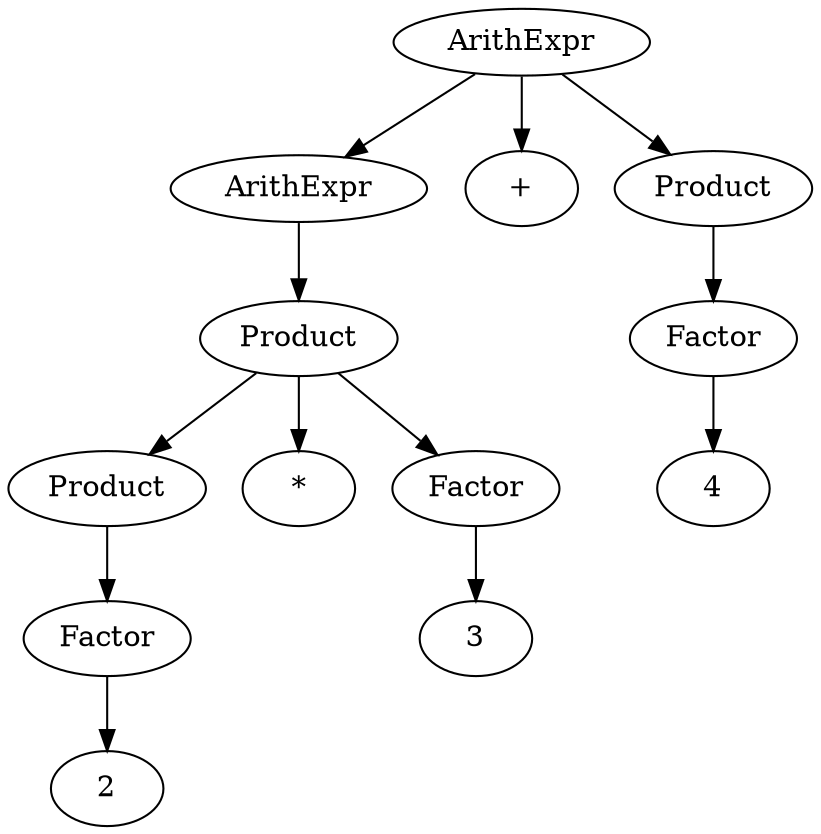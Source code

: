 digraph G {    
    1 -> 2;
    1 -> 3;
    1 -> 4;

    2 -> 5;

    5 -> 7;
    5 -> 8;
    5 -> 9;

    7 -> 10;
   10 -> 11;

    9 -> 12;

    4 -> 6;
    6 -> 13;  

    1 [label="ArithExpr", width=1.0, height=0.4];
    2 [label="ArithExpr", width=1.0, height=0.4];
    3 [label="+"];
    4 [label="Product"];
    5 [label="Product"];
    6 [label="Factor"];
    7 [label="Product"];
    8 [label="*"];
    9 [label="Factor"];
   10 [label="Factor"];
   11 [label="2"];
   12 [label="3"];
   13 [label="4"];
}

